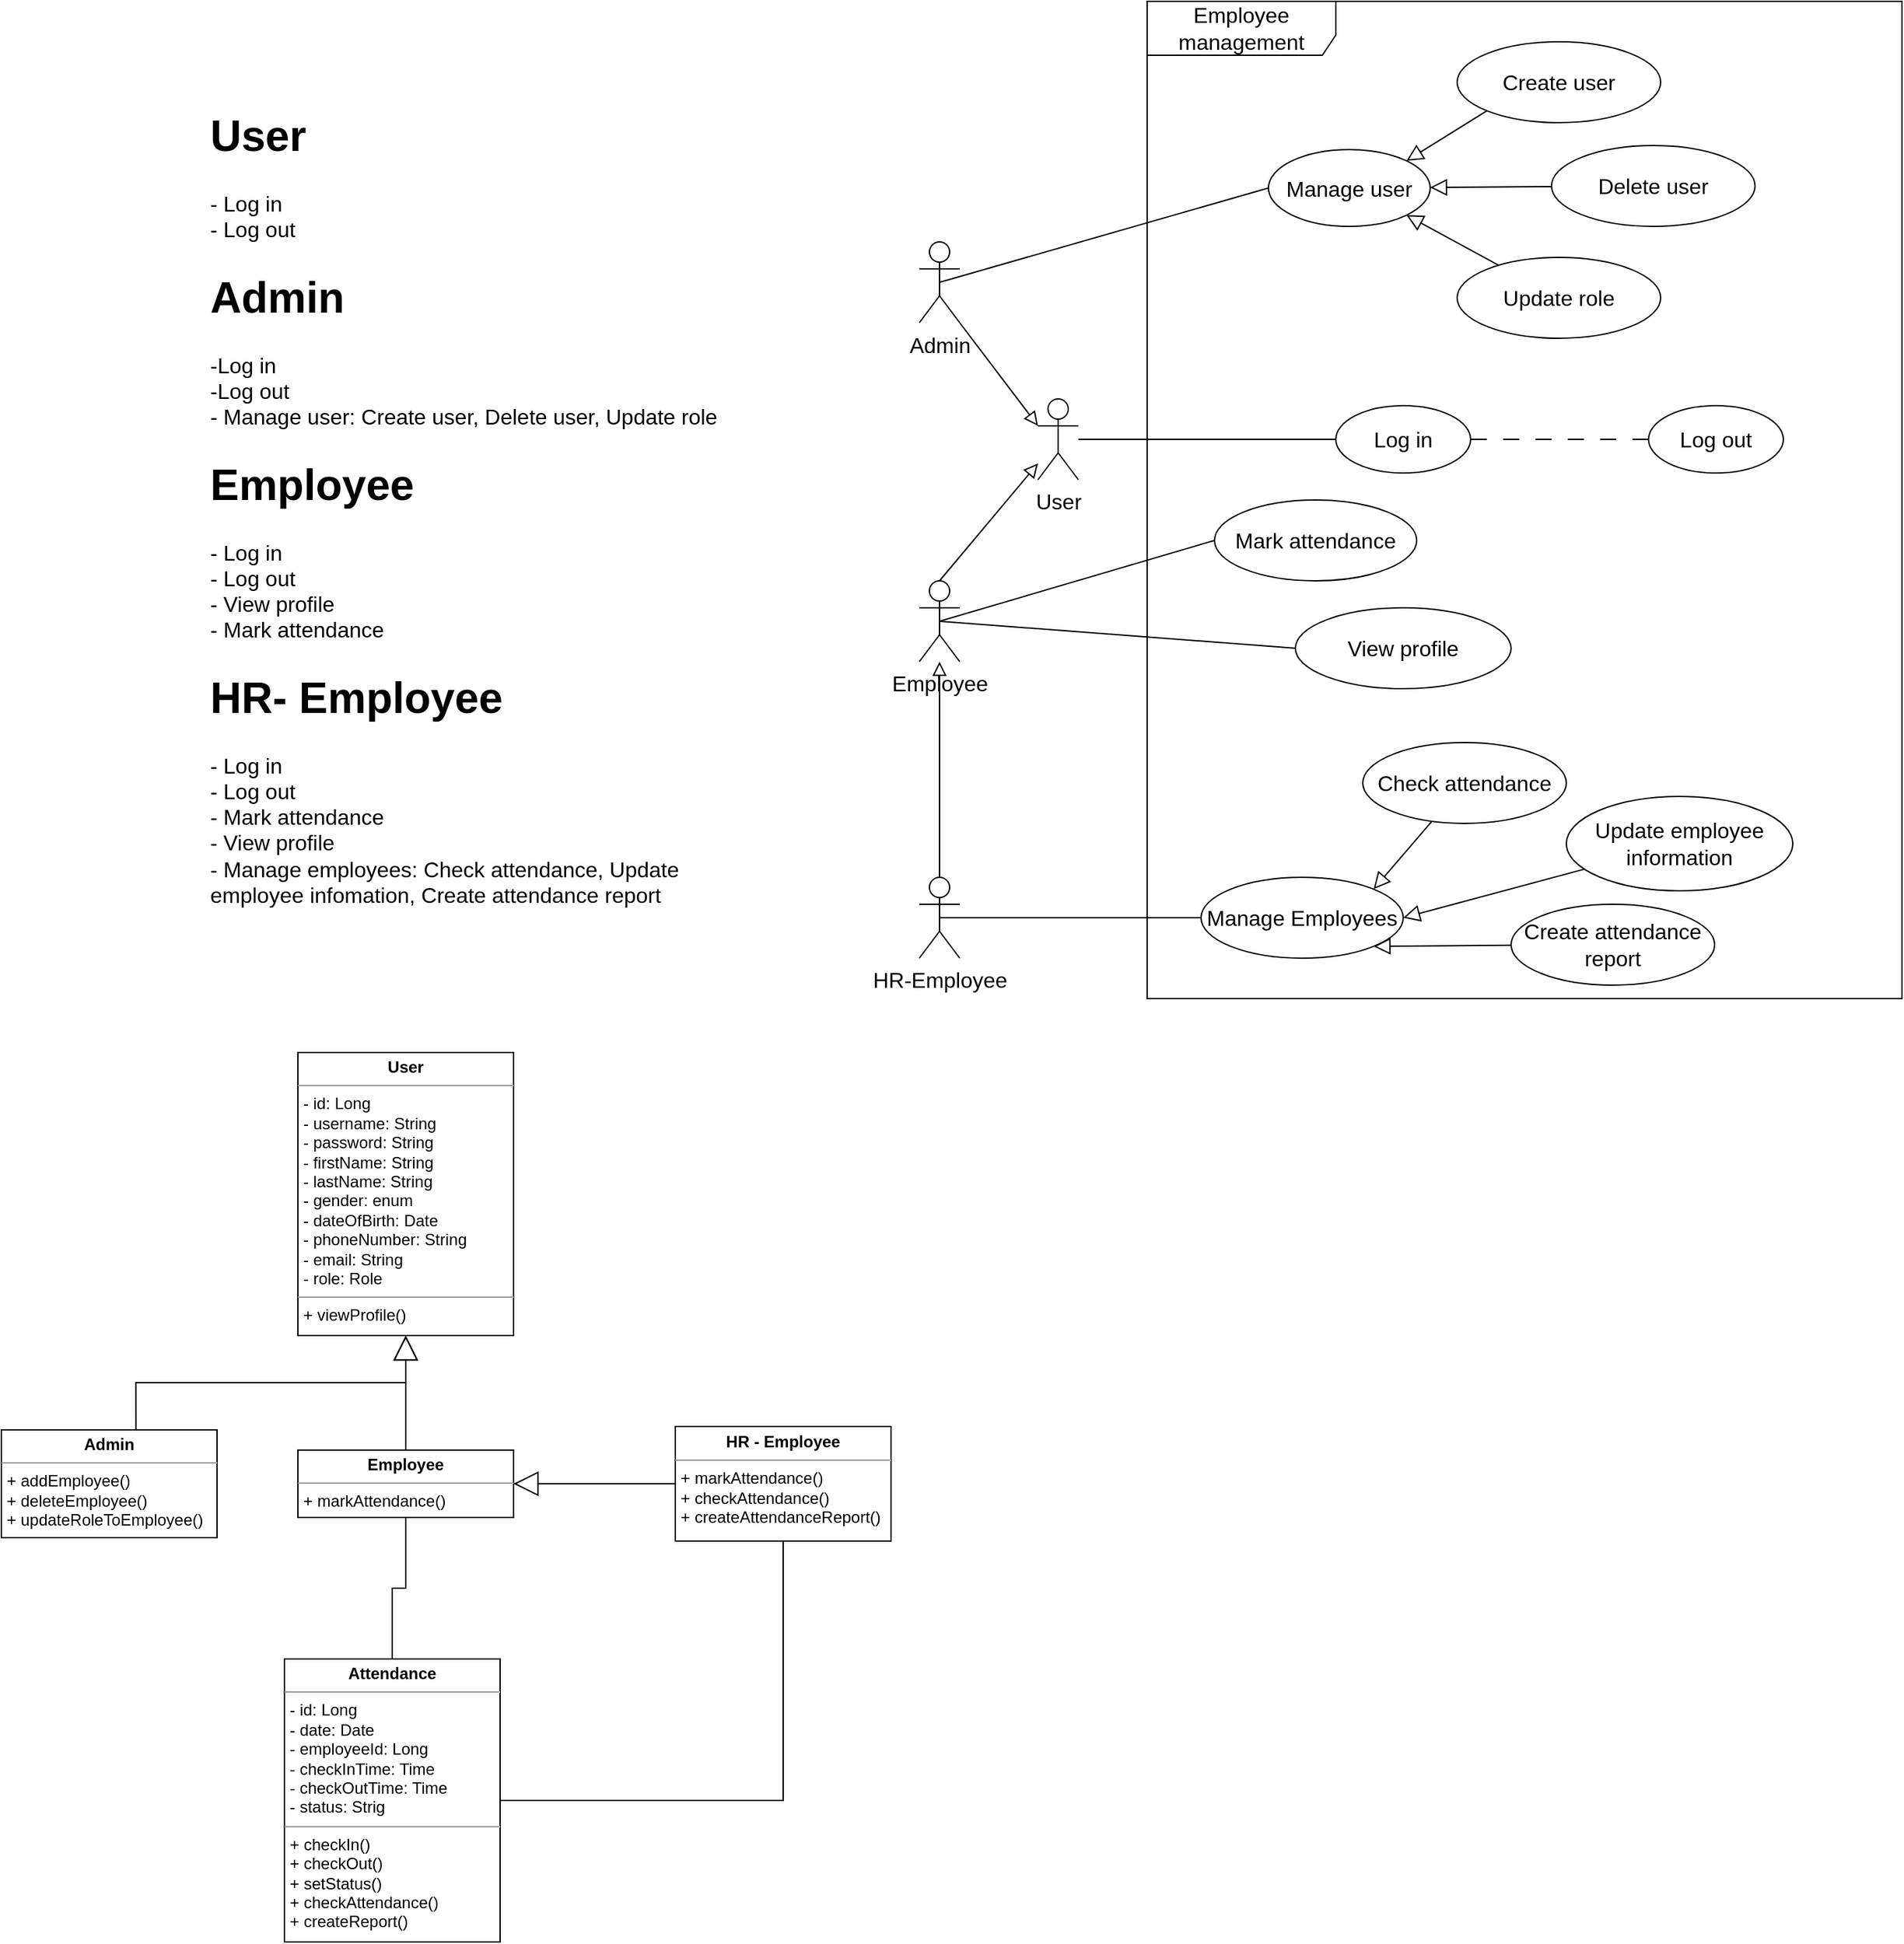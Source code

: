 <mxfile version="21.6.8" type="github">
  <diagram name="Page-1" id="yYdE8fevcW1kotKpUtS1">
    <mxGraphModel dx="2273" dy="268" grid="1" gridSize="10" guides="1" tooltips="1" connect="1" arrows="1" fold="1" page="0" pageScale="1" pageWidth="850" pageHeight="1100" math="0" shadow="0">
      <root>
        <mxCell id="0" />
        <mxCell id="1" parent="0" />
        <mxCell id="azzmEiPG0c4EjMa-7jpn-20" style="rounded=0;orthogonalLoop=1;jettySize=auto;html=1;entryX=0;entryY=0.333;entryDx=0;entryDy=0;entryPerimeter=0;fontSize=12;startSize=8;endSize=8;endArrow=block;endFill=0;exitX=1;exitY=1;exitDx=0;exitDy=0;exitPerimeter=0;" parent="1" source="azzmEiPG0c4EjMa-7jpn-1" target="azzmEiPG0c4EjMa-7jpn-2" edge="1">
          <mxGeometry relative="1" as="geometry" />
        </mxCell>
        <mxCell id="azzmEiPG0c4EjMa-7jpn-23" style="edgeStyle=none;curved=1;rounded=0;orthogonalLoop=1;jettySize=auto;html=1;exitX=0.5;exitY=0.5;exitDx=0;exitDy=0;exitPerimeter=0;entryX=0;entryY=0.5;entryDx=0;entryDy=0;fontSize=12;startSize=8;endSize=8;endArrow=none;endFill=0;" parent="1" source="azzmEiPG0c4EjMa-7jpn-1" target="azzmEiPG0c4EjMa-7jpn-22" edge="1">
          <mxGeometry relative="1" as="geometry" />
        </mxCell>
        <mxCell id="azzmEiPG0c4EjMa-7jpn-1" value="Admin&lt;br&gt;" style="shape=umlActor;verticalLabelPosition=bottom;verticalAlign=top;html=1;outlineConnect=0;fontSize=16;" parent="1" vertex="1">
          <mxGeometry x="-329" y="758.5" width="30" height="60" as="geometry" />
        </mxCell>
        <mxCell id="azzmEiPG0c4EjMa-7jpn-2" value="User" style="shape=umlActor;verticalLabelPosition=bottom;verticalAlign=top;html=1;outlineConnect=0;fontSize=16;" parent="1" vertex="1">
          <mxGeometry x="-241" y="875" width="30" height="60" as="geometry" />
        </mxCell>
        <mxCell id="azzmEiPG0c4EjMa-7jpn-21" style="rounded=0;orthogonalLoop=1;jettySize=auto;html=1;exitX=0.5;exitY=0;exitDx=0;exitDy=0;exitPerimeter=0;fontSize=12;startSize=8;endSize=8;endArrow=block;endFill=0;" parent="1" source="azzmEiPG0c4EjMa-7jpn-5" target="azzmEiPG0c4EjMa-7jpn-2" edge="1">
          <mxGeometry relative="1" as="geometry" />
        </mxCell>
        <mxCell id="azzmEiPG0c4EjMa-7jpn-39" style="edgeStyle=none;curved=1;rounded=0;orthogonalLoop=1;jettySize=auto;html=1;exitX=0.5;exitY=0.5;exitDx=0;exitDy=0;exitPerimeter=0;entryX=0;entryY=0.5;entryDx=0;entryDy=0;fontSize=12;startSize=8;endSize=8;endArrow=none;endFill=0;" parent="1" source="azzmEiPG0c4EjMa-7jpn-5" target="azzmEiPG0c4EjMa-7jpn-38" edge="1">
          <mxGeometry relative="1" as="geometry" />
        </mxCell>
        <mxCell id="azzmEiPG0c4EjMa-7jpn-5" value="Employee" style="shape=umlActor;verticalLabelPosition=bottom;verticalAlign=top;html=1;outlineConnect=0;fontSize=16;" parent="1" vertex="1">
          <mxGeometry x="-329" y="1010" width="30" height="60" as="geometry" />
        </mxCell>
        <mxCell id="azzmEiPG0c4EjMa-7jpn-19" style="edgeStyle=none;curved=1;rounded=0;orthogonalLoop=1;jettySize=auto;html=1;exitX=0;exitY=0.5;exitDx=0;exitDy=0;fontSize=12;startSize=8;endSize=8;endArrow=none;endFill=0;" parent="1" source="azzmEiPG0c4EjMa-7jpn-10" target="azzmEiPG0c4EjMa-7jpn-2" edge="1">
          <mxGeometry relative="1" as="geometry" />
        </mxCell>
        <mxCell id="azzmEiPG0c4EjMa-7jpn-10" value="Log in" style="ellipse;whiteSpace=wrap;html=1;fontSize=16;" parent="1" vertex="1">
          <mxGeometry x="-20" y="880" width="100" height="50" as="geometry" />
        </mxCell>
        <mxCell id="azzmEiPG0c4EjMa-7jpn-17" style="edgeStyle=none;curved=1;rounded=0;orthogonalLoop=1;jettySize=auto;html=1;exitX=0.5;exitY=0;exitDx=0;exitDy=0;exitPerimeter=0;fontSize=12;startSize=8;endSize=8;endArrow=block;endFill=0;" parent="1" source="azzmEiPG0c4EjMa-7jpn-12" target="azzmEiPG0c4EjMa-7jpn-5" edge="1">
          <mxGeometry relative="1" as="geometry">
            <mxPoint x="-226" y="1330" as="sourcePoint" />
            <mxPoint x="-226" y="1130" as="targetPoint" />
          </mxGeometry>
        </mxCell>
        <mxCell id="azzmEiPG0c4EjMa-7jpn-12" value="HR-Employee&lt;br&gt;" style="shape=umlActor;verticalLabelPosition=bottom;verticalAlign=top;html=1;outlineConnect=0;fontSize=16;" parent="1" vertex="1">
          <mxGeometry x="-329" y="1230" width="30" height="60" as="geometry" />
        </mxCell>
        <mxCell id="azzmEiPG0c4EjMa-7jpn-13" value="Manage Employees" style="ellipse;whiteSpace=wrap;html=1;fontSize=16;" parent="1" vertex="1">
          <mxGeometry x="-120" y="1230" width="150" height="60" as="geometry" />
        </mxCell>
        <mxCell id="azzmEiPG0c4EjMa-7jpn-15" value="" style="endArrow=none;html=1;rounded=0;fontSize=12;startSize=8;endSize=8;curved=1;exitX=0.5;exitY=0.5;exitDx=0;exitDy=0;exitPerimeter=0;entryX=0;entryY=0.5;entryDx=0;entryDy=0;" parent="1" source="azzmEiPG0c4EjMa-7jpn-12" target="azzmEiPG0c4EjMa-7jpn-13" edge="1">
          <mxGeometry width="50" height="50" relative="1" as="geometry">
            <mxPoint x="-150" y="1260" as="sourcePoint" />
            <mxPoint x="-100" y="1210" as="targetPoint" />
          </mxGeometry>
        </mxCell>
        <mxCell id="azzmEiPG0c4EjMa-7jpn-22" value="Manage user" style="ellipse;whiteSpace=wrap;html=1;fontSize=16;" parent="1" vertex="1">
          <mxGeometry x="-70" y="690" width="120" height="57" as="geometry" />
        </mxCell>
        <mxCell id="azzmEiPG0c4EjMa-7jpn-32" style="edgeStyle=none;curved=1;rounded=0;orthogonalLoop=1;jettySize=auto;html=1;entryX=1;entryY=0;entryDx=0;entryDy=0;fontSize=12;startSize=8;endSize=10;endArrow=block;endFill=0;" parent="1" source="azzmEiPG0c4EjMa-7jpn-29" target="azzmEiPG0c4EjMa-7jpn-13" edge="1">
          <mxGeometry relative="1" as="geometry" />
        </mxCell>
        <mxCell id="azzmEiPG0c4EjMa-7jpn-29" value="Check attendance" style="ellipse;whiteSpace=wrap;html=1;fontSize=16;" parent="1" vertex="1">
          <mxGeometry y="1130" width="151" height="60" as="geometry" />
        </mxCell>
        <mxCell id="azzmEiPG0c4EjMa-7jpn-30" style="edgeStyle=none;curved=1;rounded=0;orthogonalLoop=1;jettySize=auto;html=1;exitX=0.5;exitY=1;exitDx=0;exitDy=0;fontSize=12;startSize=8;endSize=8;" parent="1" source="azzmEiPG0c4EjMa-7jpn-13" target="azzmEiPG0c4EjMa-7jpn-13" edge="1">
          <mxGeometry relative="1" as="geometry" />
        </mxCell>
        <mxCell id="azzmEiPG0c4EjMa-7jpn-35" style="edgeStyle=none;curved=1;rounded=0;orthogonalLoop=1;jettySize=auto;html=1;entryX=1;entryY=0.5;entryDx=0;entryDy=0;fontSize=12;startSize=8;endSize=10;endArrow=block;endFill=0;" parent="1" source="azzmEiPG0c4EjMa-7jpn-34" target="azzmEiPG0c4EjMa-7jpn-13" edge="1">
          <mxGeometry relative="1" as="geometry" />
        </mxCell>
        <mxCell id="azzmEiPG0c4EjMa-7jpn-34" value="Update employee information" style="ellipse;whiteSpace=wrap;html=1;fontSize=16;" parent="1" vertex="1">
          <mxGeometry x="151" y="1170" width="168" height="70" as="geometry" />
        </mxCell>
        <mxCell id="azzmEiPG0c4EjMa-7jpn-43" style="edgeStyle=none;orthogonalLoop=1;jettySize=auto;html=1;entryX=1;entryY=1;entryDx=0;entryDy=0;fontSize=12;startSize=8;endSize=10;endArrow=block;endFill=0;curved=1;targetPerimeterSpacing=1;" parent="1" source="azzmEiPG0c4EjMa-7jpn-36" target="azzmEiPG0c4EjMa-7jpn-13" edge="1">
          <mxGeometry relative="1" as="geometry" />
        </mxCell>
        <mxCell id="azzmEiPG0c4EjMa-7jpn-36" value="Create attendance report" style="ellipse;whiteSpace=wrap;html=1;fontSize=16;" parent="1" vertex="1">
          <mxGeometry x="110" y="1250" width="151" height="60" as="geometry" />
        </mxCell>
        <mxCell id="azzmEiPG0c4EjMa-7jpn-38" value="Mark attendance" style="ellipse;whiteSpace=wrap;html=1;fontSize=16;" parent="1" vertex="1">
          <mxGeometry x="-110" y="950" width="150" height="60" as="geometry" />
        </mxCell>
        <mxCell id="azzmEiPG0c4EjMa-7jpn-48" style="edgeStyle=none;curved=1;rounded=0;orthogonalLoop=1;jettySize=auto;html=1;exitX=0;exitY=1;exitDx=0;exitDy=0;entryX=1;entryY=0;entryDx=0;entryDy=0;fontSize=12;startSize=8;endSize=10;endArrow=block;endFill=0;" parent="1" source="azzmEiPG0c4EjMa-7jpn-44" target="azzmEiPG0c4EjMa-7jpn-22" edge="1">
          <mxGeometry relative="1" as="geometry" />
        </mxCell>
        <mxCell id="azzmEiPG0c4EjMa-7jpn-44" value="Create user" style="ellipse;whiteSpace=wrap;html=1;fontSize=16;" parent="1" vertex="1">
          <mxGeometry x="70" y="610" width="151" height="60" as="geometry" />
        </mxCell>
        <mxCell id="azzmEiPG0c4EjMa-7jpn-49" style="edgeStyle=none;curved=1;rounded=0;orthogonalLoop=1;jettySize=auto;html=1;fontSize=12;startSize=8;endSize=10;endArrow=block;endFill=0;" parent="1" source="azzmEiPG0c4EjMa-7jpn-45" target="azzmEiPG0c4EjMa-7jpn-22" edge="1">
          <mxGeometry relative="1" as="geometry" />
        </mxCell>
        <mxCell id="azzmEiPG0c4EjMa-7jpn-45" value="Delete user" style="ellipse;whiteSpace=wrap;html=1;fontSize=16;" parent="1" vertex="1">
          <mxGeometry x="140" y="687" width="151" height="60" as="geometry" />
        </mxCell>
        <mxCell id="azzmEiPG0c4EjMa-7jpn-51" style="edgeStyle=none;curved=1;rounded=0;orthogonalLoop=1;jettySize=auto;html=1;fontSize=12;startSize=8;endSize=8;endArrow=none;endFill=0;dashed=1;dashPattern=12 12;" parent="1" source="azzmEiPG0c4EjMa-7jpn-50" target="azzmEiPG0c4EjMa-7jpn-10" edge="1">
          <mxGeometry relative="1" as="geometry" />
        </mxCell>
        <mxCell id="azzmEiPG0c4EjMa-7jpn-50" value="Log out" style="ellipse;whiteSpace=wrap;html=1;fontSize=16;" parent="1" vertex="1">
          <mxGeometry x="212" y="880" width="100" height="50" as="geometry" />
        </mxCell>
        <mxCell id="azzmEiPG0c4EjMa-7jpn-56" style="edgeStyle=none;curved=1;rounded=0;orthogonalLoop=1;jettySize=auto;html=1;entryX=0.5;entryY=0.5;entryDx=0;entryDy=0;entryPerimeter=0;fontSize=12;startSize=8;endSize=8;endArrow=none;endFill=0;exitX=0;exitY=0.5;exitDx=0;exitDy=0;" parent="1" source="azzmEiPG0c4EjMa-7jpn-55" target="azzmEiPG0c4EjMa-7jpn-5" edge="1">
          <mxGeometry relative="1" as="geometry" />
        </mxCell>
        <mxCell id="azzmEiPG0c4EjMa-7jpn-55" value="View profile" style="ellipse;whiteSpace=wrap;html=1;fontSize=16;" parent="1" vertex="1">
          <mxGeometry x="-50" y="1030" width="160" height="60" as="geometry" />
        </mxCell>
        <mxCell id="azzmEiPG0c4EjMa-7jpn-58" style="edgeStyle=none;curved=1;rounded=0;orthogonalLoop=1;jettySize=auto;html=1;entryX=1;entryY=1;entryDx=0;entryDy=0;fontSize=12;startSize=8;endSize=10;endArrow=block;endFill=0;" parent="1" source="azzmEiPG0c4EjMa-7jpn-57" target="azzmEiPG0c4EjMa-7jpn-22" edge="1">
          <mxGeometry relative="1" as="geometry" />
        </mxCell>
        <mxCell id="azzmEiPG0c4EjMa-7jpn-57" value="Update role" style="ellipse;whiteSpace=wrap;html=1;fontSize=16;" parent="1" vertex="1">
          <mxGeometry x="70" y="770" width="151" height="60" as="geometry" />
        </mxCell>
        <mxCell id="azzmEiPG0c4EjMa-7jpn-60" value="Employee management" style="shape=umlFrame;whiteSpace=wrap;html=1;pointerEvents=0;fontSize=16;width=140;height=40;" parent="1" vertex="1">
          <mxGeometry x="-160" y="580" width="560" height="740" as="geometry" />
        </mxCell>
        <mxCell id="azzmEiPG0c4EjMa-7jpn-63" value="&lt;h1 style=&quot;border-color: var(--border-color);&quot;&gt;User&lt;/h1&gt;&lt;div&gt;- Log in&lt;/div&gt;&lt;div&gt;- Log out&lt;/div&gt;&lt;h1&gt;Admin&lt;/h1&gt;&lt;div&gt;-Log in&lt;/div&gt;&lt;div&gt;-Log out&lt;/div&gt;&lt;div&gt;- Manage user: Create user, Delete user, Update role&lt;br&gt;&lt;h1 style=&quot;border-color: var(--border-color);&quot;&gt;Employee&lt;/h1&gt;&lt;/div&gt;&lt;div&gt;- Log in&lt;/div&gt;&lt;div&gt;- Log out&lt;/div&gt;&lt;div&gt;- View profile&lt;/div&gt;&lt;div&gt;- Mark attendance&lt;/div&gt;&lt;div&gt;&lt;h1 style=&quot;border-color: var(--border-color);&quot;&gt;HR- Employee&lt;/h1&gt;&lt;/div&gt;&lt;div&gt;- Log in&lt;/div&gt;&lt;div&gt;- Log out&lt;/div&gt;&lt;div&gt;- Mark attendance&lt;/div&gt;&lt;div&gt;- View profile&lt;/div&gt;&lt;div&gt;- Manage employees: Check attendance, Update employee infomation, Create attendance report&lt;/div&gt;" style="text;html=1;strokeColor=none;fillColor=none;spacing=5;spacingTop=-20;whiteSpace=wrap;overflow=hidden;rounded=0;fontSize=16;" parent="1" vertex="1">
          <mxGeometry x="-860" y="650" width="410" height="620" as="geometry" />
        </mxCell>
        <mxCell id="0ZDP7mP9zb8yZb6EwsvK-1" value="&lt;p style=&quot;margin:0px;margin-top:4px;text-align:center;&quot;&gt;&lt;b&gt;User&lt;/b&gt;&lt;/p&gt;&lt;hr size=&quot;1&quot;&gt;&lt;p style=&quot;margin:0px;margin-left:4px;&quot;&gt;- id: Long&lt;/p&gt;&lt;p style=&quot;margin:0px;margin-left:4px;&quot;&gt;- username: String&lt;/p&gt;&lt;p style=&quot;margin:0px;margin-left:4px;&quot;&gt;- password: String&lt;/p&gt;&lt;p style=&quot;margin:0px;margin-left:4px;&quot;&gt;- firstName: String&lt;/p&gt;&lt;p style=&quot;margin:0px;margin-left:4px;&quot;&gt;- lastName: String&lt;/p&gt;&lt;p style=&quot;margin:0px;margin-left:4px;&quot;&gt;- gender: enum&lt;/p&gt;&lt;p style=&quot;margin:0px;margin-left:4px;&quot;&gt;- dateOfBirth: Date&lt;/p&gt;&lt;p style=&quot;margin:0px;margin-left:4px;&quot;&gt;- phoneNumber: String&lt;/p&gt;&lt;p style=&quot;margin:0px;margin-left:4px;&quot;&gt;- email: String&lt;/p&gt;&lt;p style=&quot;margin:0px;margin-left:4px;&quot;&gt;- role: Role&lt;/p&gt;&lt;hr size=&quot;1&quot;&gt;&lt;p style=&quot;margin:0px;margin-left:4px;&quot;&gt;+ viewProfile()&lt;/p&gt;" style="verticalAlign=top;align=left;overflow=fill;fontSize=12;fontFamily=Helvetica;html=1;whiteSpace=wrap;" vertex="1" parent="1">
          <mxGeometry x="-790" y="1360" width="160" height="210" as="geometry" />
        </mxCell>
        <mxCell id="0ZDP7mP9zb8yZb6EwsvK-2" value="&lt;p style=&quot;margin:0px;margin-top:4px;text-align:center;&quot;&gt;&lt;b&gt;Admin&lt;/b&gt;&lt;/p&gt;&lt;hr size=&quot;1&quot;&gt;&lt;p style=&quot;margin:0px;margin-left:4px;&quot;&gt;+ addEmployee()&lt;/p&gt;&lt;p style=&quot;margin:0px;margin-left:4px;&quot;&gt;+ deleteEmployee()&lt;br&gt;&lt;/p&gt;&lt;p style=&quot;margin:0px;margin-left:4px;&quot;&gt;+ updateRoleToEmployee()&lt;br&gt;&lt;/p&gt;" style="verticalAlign=top;align=left;overflow=fill;fontSize=12;fontFamily=Helvetica;html=1;whiteSpace=wrap;" vertex="1" parent="1">
          <mxGeometry x="-1010" y="1640" width="160" height="80" as="geometry" />
        </mxCell>
        <mxCell id="0ZDP7mP9zb8yZb6EwsvK-3" value="&lt;p style=&quot;margin:0px;margin-top:4px;text-align:center;&quot;&gt;&lt;b&gt;Employee&lt;/b&gt;&lt;/p&gt;&lt;hr size=&quot;1&quot;&gt;&lt;p style=&quot;margin:0px;margin-left:4px;&quot;&gt;+ markAttendance()&lt;/p&gt;&lt;p style=&quot;margin:0px;margin-left:4px;&quot;&gt;&lt;br&gt;&lt;/p&gt;" style="verticalAlign=top;align=left;overflow=fill;fontSize=12;fontFamily=Helvetica;html=1;whiteSpace=wrap;" vertex="1" parent="1">
          <mxGeometry x="-790" y="1655" width="160" height="50" as="geometry" />
        </mxCell>
        <mxCell id="0ZDP7mP9zb8yZb6EwsvK-4" value="&lt;p style=&quot;margin:0px;margin-top:4px;text-align:center;&quot;&gt;&lt;b&gt;HR - Employee&lt;/b&gt;&lt;/p&gt;&lt;hr size=&quot;1&quot;&gt;&lt;p style=&quot;margin:0px;margin-left:4px;&quot;&gt;+ markAttendance()&lt;/p&gt;&lt;p style=&quot;margin:0px;margin-left:4px;&quot;&gt;+ checkAttendance()&lt;/p&gt;&lt;p style=&quot;margin:0px;margin-left:4px;&quot;&gt;+ createAttendanceReport()&lt;/p&gt;&lt;p style=&quot;margin:0px;margin-left:4px;&quot;&gt;&lt;br&gt;&lt;/p&gt;" style="verticalAlign=top;align=left;overflow=fill;fontSize=12;fontFamily=Helvetica;html=1;whiteSpace=wrap;" vertex="1" parent="1">
          <mxGeometry x="-510" y="1637.5" width="160" height="85" as="geometry" />
        </mxCell>
        <mxCell id="0ZDP7mP9zb8yZb6EwsvK-5" value="&lt;p style=&quot;margin:0px;margin-top:4px;text-align:center;&quot;&gt;&lt;b&gt;Attendance&lt;/b&gt;&lt;/p&gt;&lt;hr size=&quot;1&quot;&gt;&lt;p style=&quot;margin:0px;margin-left:4px;&quot;&gt;- id: Long&lt;/p&gt;&lt;p style=&quot;margin:0px;margin-left:4px;&quot;&gt;- date: Date&lt;/p&gt;&lt;p style=&quot;margin:0px;margin-left:4px;&quot;&gt;- employeeId: Long&lt;/p&gt;&lt;p style=&quot;margin:0px;margin-left:4px;&quot;&gt;- checkInTime: Time&lt;/p&gt;&lt;p style=&quot;margin:0px;margin-left:4px;&quot;&gt;- checkOutTime: Time&lt;/p&gt;&lt;p style=&quot;margin:0px;margin-left:4px;&quot;&gt;- status: Strig&lt;/p&gt;&lt;hr size=&quot;1&quot;&gt;&lt;p style=&quot;margin:0px;margin-left:4px;&quot;&gt;+ checkIn()&lt;/p&gt;&lt;p style=&quot;margin:0px;margin-left:4px;&quot;&gt;+ checkOut()&lt;/p&gt;&lt;p style=&quot;margin:0px;margin-left:4px;&quot;&gt;+ setStatus()&lt;/p&gt;&lt;p style=&quot;margin:0px;margin-left:4px;&quot;&gt;+ checkAttendance()&lt;/p&gt;&lt;p style=&quot;margin:0px;margin-left:4px;&quot;&gt;+ createReport()&lt;/p&gt;" style="verticalAlign=top;align=left;overflow=fill;fontSize=12;fontFamily=Helvetica;html=1;whiteSpace=wrap;" vertex="1" parent="1">
          <mxGeometry x="-800" y="1810" width="160" height="210" as="geometry" />
        </mxCell>
        <mxCell id="0ZDP7mP9zb8yZb6EwsvK-24" value="" style="endArrow=block;endSize=16;endFill=0;html=1;rounded=0;fontSize=12;exitX=0.624;exitY=-0.003;exitDx=0;exitDy=0;exitPerimeter=0;edgeStyle=orthogonalEdgeStyle;" edge="1" parent="1" source="0ZDP7mP9zb8yZb6EwsvK-2" target="0ZDP7mP9zb8yZb6EwsvK-1">
          <mxGeometry width="160" relative="1" as="geometry">
            <mxPoint x="-620" y="1630" as="sourcePoint" />
            <mxPoint x="-760" y="1520" as="targetPoint" />
          </mxGeometry>
        </mxCell>
        <mxCell id="0ZDP7mP9zb8yZb6EwsvK-25" value="" style="endArrow=block;endSize=16;endFill=0;html=1;rounded=0;fontSize=12;curved=1;exitX=0.5;exitY=0;exitDx=0;exitDy=0;entryX=0.5;entryY=1;entryDx=0;entryDy=0;" edge="1" parent="1" source="0ZDP7mP9zb8yZb6EwsvK-3" target="0ZDP7mP9zb8yZb6EwsvK-1">
          <mxGeometry width="160" relative="1" as="geometry">
            <mxPoint x="-900" y="1650" as="sourcePoint" />
            <mxPoint x="-780" y="1570" as="targetPoint" />
          </mxGeometry>
        </mxCell>
        <mxCell id="0ZDP7mP9zb8yZb6EwsvK-28" value="" style="endArrow=block;endSize=16;endFill=0;html=1;rounded=0;fontSize=12;exitX=0;exitY=0.5;exitDx=0;exitDy=0;entryX=1;entryY=0.5;entryDx=0;entryDy=0;edgeStyle=orthogonalEdgeStyle;" edge="1" parent="1" source="0ZDP7mP9zb8yZb6EwsvK-4" target="0ZDP7mP9zb8yZb6EwsvK-3">
          <mxGeometry width="160" relative="1" as="geometry">
            <mxPoint x="-590" y="1655" as="sourcePoint" />
            <mxPoint x="-590" y="1580" as="targetPoint" />
          </mxGeometry>
        </mxCell>
        <mxCell id="0ZDP7mP9zb8yZb6EwsvK-30" value="" style="endArrow=none;endFill=0;endSize=12;html=1;rounded=0;fontSize=12;entryX=0.5;entryY=1;entryDx=0;entryDy=0;exitX=0.5;exitY=0;exitDx=0;exitDy=0;edgeStyle=orthogonalEdgeStyle;" edge="1" parent="1" source="0ZDP7mP9zb8yZb6EwsvK-5" target="0ZDP7mP9zb8yZb6EwsvK-3">
          <mxGeometry width="160" relative="1" as="geometry">
            <mxPoint x="-720" y="1820" as="sourcePoint" />
            <mxPoint x="-560" y="1820" as="targetPoint" />
          </mxGeometry>
        </mxCell>
        <mxCell id="0ZDP7mP9zb8yZb6EwsvK-31" value="" style="endArrow=none;endFill=0;endSize=12;html=1;rounded=0;fontSize=12;entryX=0.5;entryY=1;entryDx=0;entryDy=0;exitX=1;exitY=0.5;exitDx=0;exitDy=0;edgeStyle=orthogonalEdgeStyle;" edge="1" parent="1" source="0ZDP7mP9zb8yZb6EwsvK-5" target="0ZDP7mP9zb8yZb6EwsvK-4">
          <mxGeometry width="160" relative="1" as="geometry">
            <mxPoint x="-440" y="1915" as="sourcePoint" />
            <mxPoint x="-470" y="1810" as="targetPoint" />
          </mxGeometry>
        </mxCell>
      </root>
    </mxGraphModel>
  </diagram>
</mxfile>
